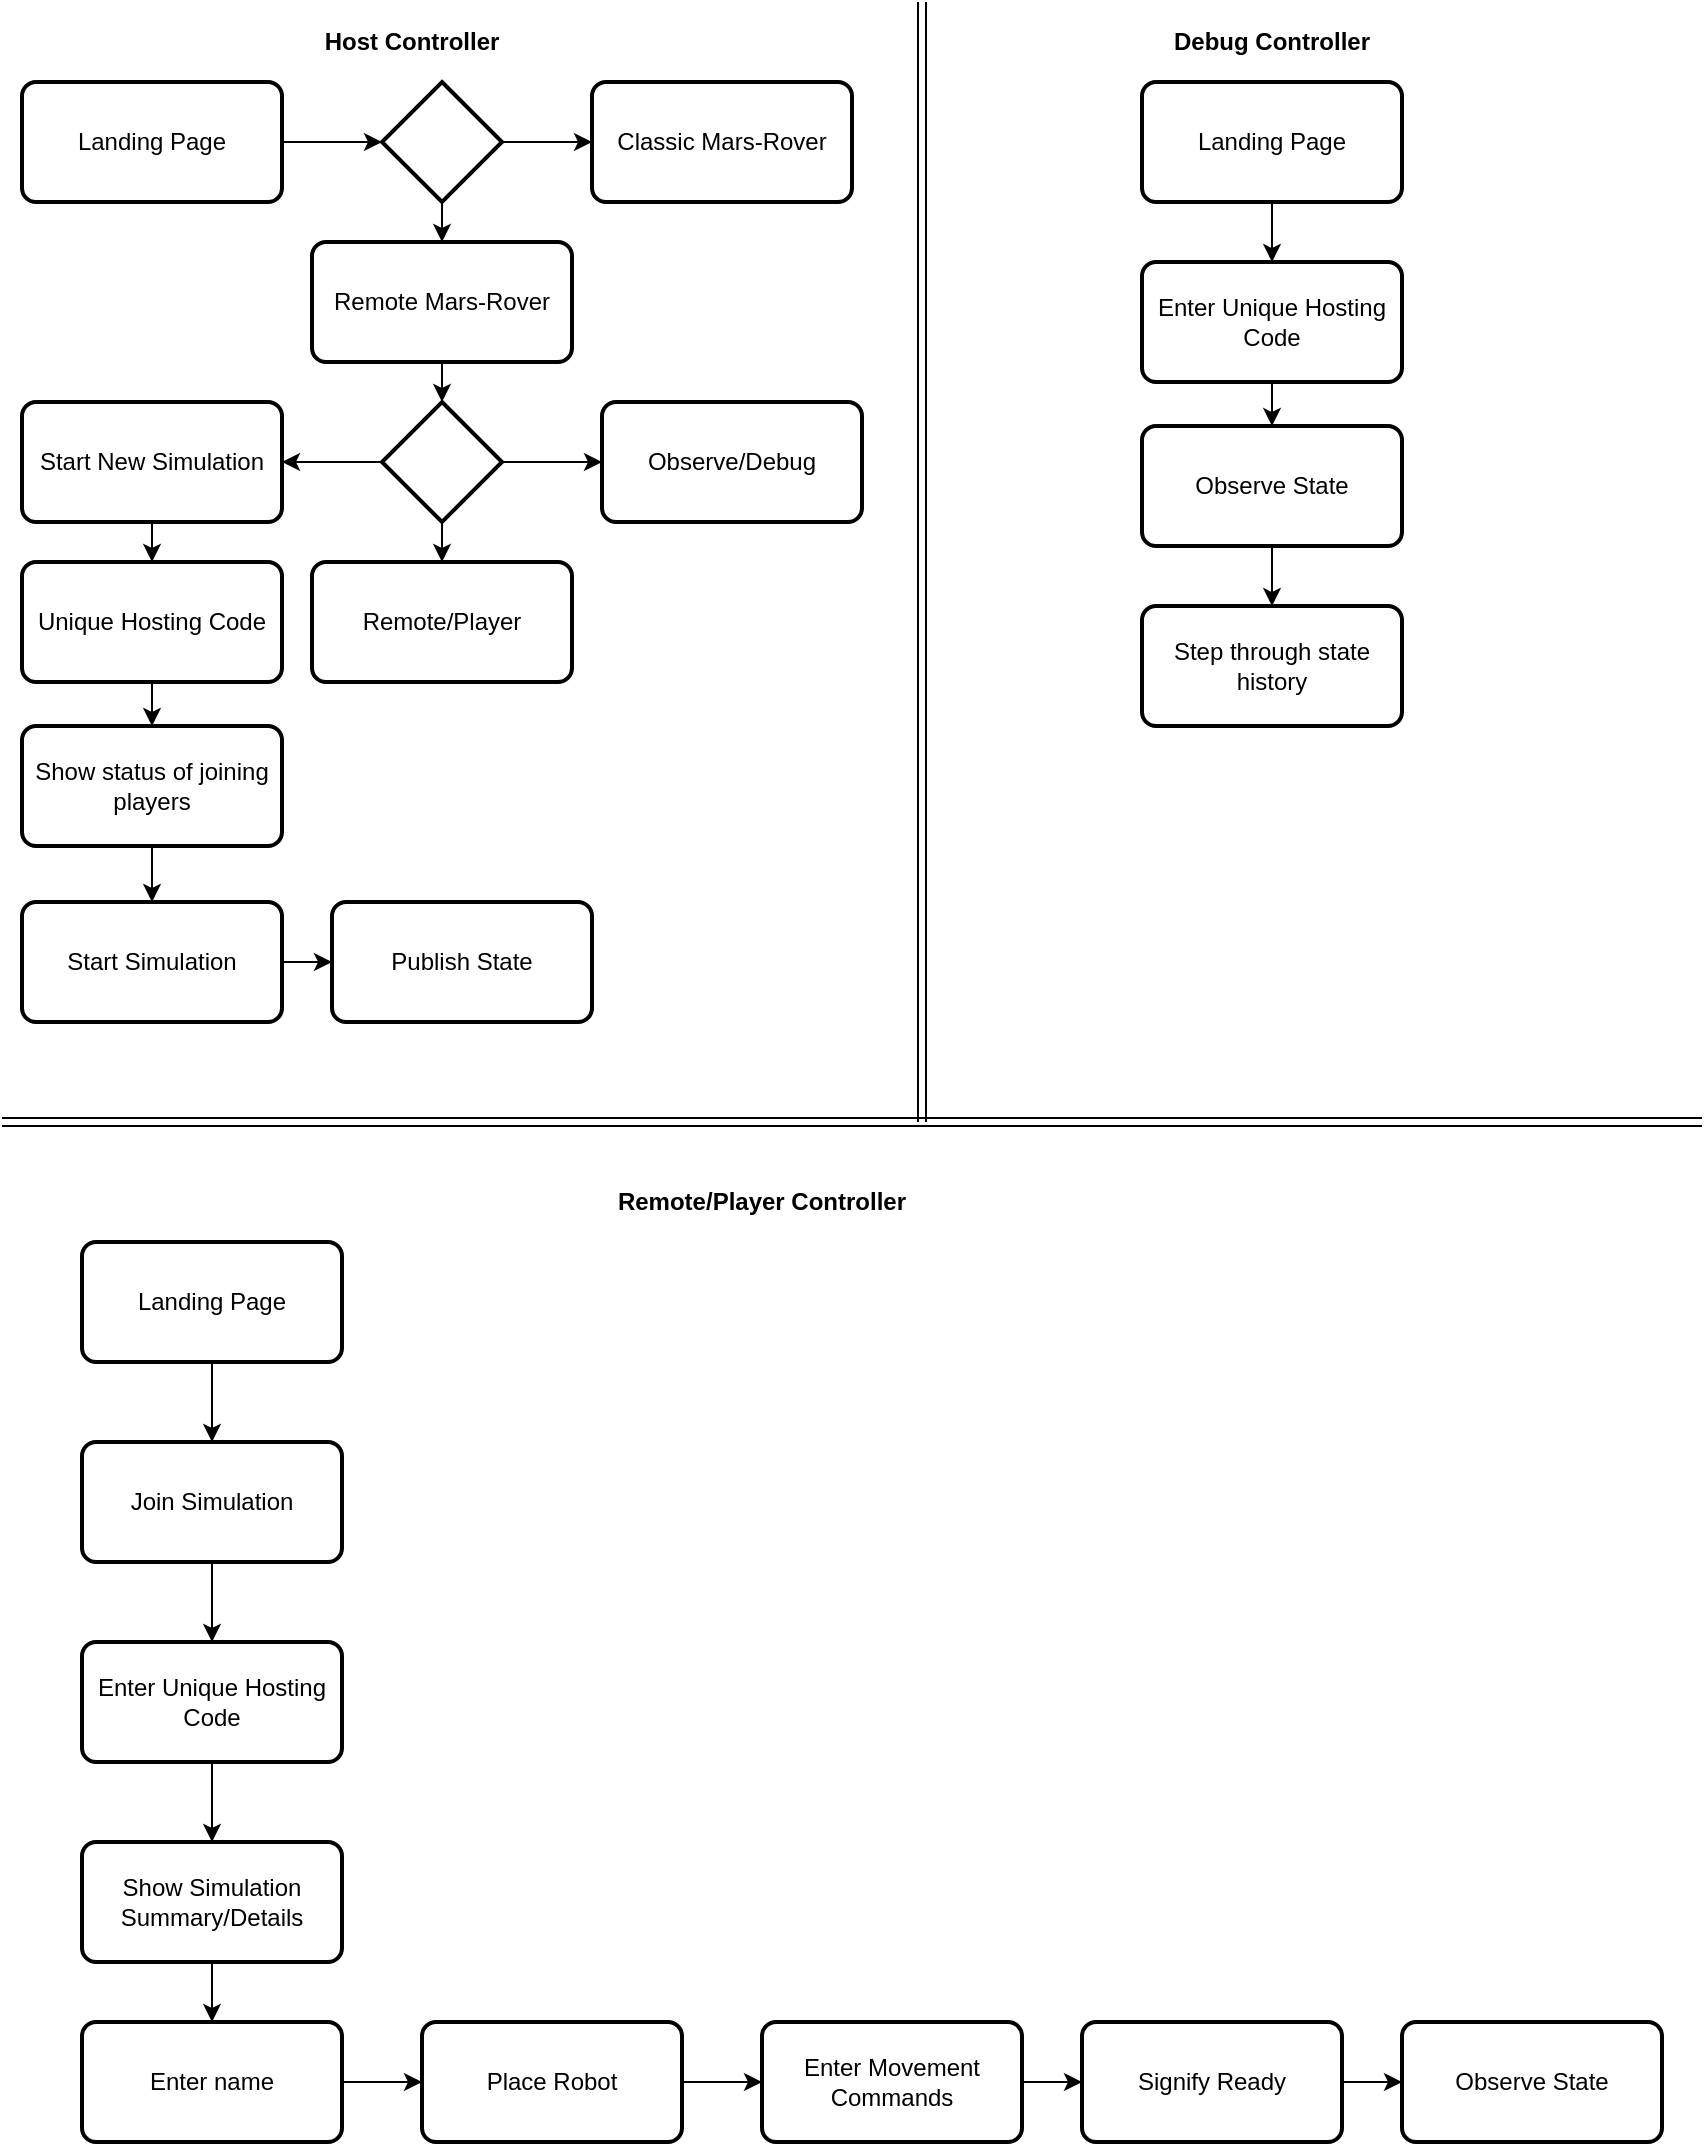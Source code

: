 <mxfile version="12.9.1" type="device"><diagram id="NNNwyy3qPtcEEc-mggc6" name="Page-1"><mxGraphModel dx="1422" dy="742" grid="1" gridSize="10" guides="1" tooltips="1" connect="1" arrows="1" fold="1" page="1" pageScale="1" pageWidth="850" pageHeight="1100" math="0" shadow="0"><root><mxCell id="0"/><mxCell id="1" parent="0"/><mxCell id="cNlN9bch7gxl4l4aKFts-80" style="edgeStyle=orthogonalEdgeStyle;rounded=0;orthogonalLoop=1;jettySize=auto;html=1;entryX=0;entryY=0.5;entryDx=0;entryDy=0;entryPerimeter=0;" edge="1" parent="1" source="cNlN9bch7gxl4l4aKFts-2" target="cNlN9bch7gxl4l4aKFts-3"><mxGeometry relative="1" as="geometry"/></mxCell><mxCell id="cNlN9bch7gxl4l4aKFts-2" value="Landing Page" style="rounded=1;whiteSpace=wrap;html=1;absoluteArcSize=1;arcSize=14;strokeWidth=2;" vertex="1" parent="1"><mxGeometry x="10" y="40" width="130" height="60" as="geometry"/></mxCell><mxCell id="cNlN9bch7gxl4l4aKFts-81" style="edgeStyle=orthogonalEdgeStyle;rounded=0;orthogonalLoop=1;jettySize=auto;html=1;entryX=0;entryY=0.5;entryDx=0;entryDy=0;" edge="1" parent="1" source="cNlN9bch7gxl4l4aKFts-3" target="cNlN9bch7gxl4l4aKFts-4"><mxGeometry relative="1" as="geometry"/></mxCell><mxCell id="cNlN9bch7gxl4l4aKFts-82" style="edgeStyle=orthogonalEdgeStyle;rounded=0;orthogonalLoop=1;jettySize=auto;html=1;entryX=0.5;entryY=0;entryDx=0;entryDy=0;" edge="1" parent="1" source="cNlN9bch7gxl4l4aKFts-3" target="cNlN9bch7gxl4l4aKFts-5"><mxGeometry relative="1" as="geometry"/></mxCell><mxCell id="cNlN9bch7gxl4l4aKFts-3" value="" style="strokeWidth=2;html=1;shape=mxgraph.flowchart.decision;whiteSpace=wrap;" vertex="1" parent="1"><mxGeometry x="190" y="40" width="60" height="60" as="geometry"/></mxCell><mxCell id="cNlN9bch7gxl4l4aKFts-4" value="Classic Mars-Rover" style="rounded=1;whiteSpace=wrap;html=1;absoluteArcSize=1;arcSize=14;strokeWidth=2;" vertex="1" parent="1"><mxGeometry x="295" y="40" width="130" height="60" as="geometry"/></mxCell><mxCell id="cNlN9bch7gxl4l4aKFts-85" style="edgeStyle=orthogonalEdgeStyle;rounded=0;orthogonalLoop=1;jettySize=auto;html=1;" edge="1" parent="1" source="cNlN9bch7gxl4l4aKFts-5" target="cNlN9bch7gxl4l4aKFts-78"><mxGeometry relative="1" as="geometry"/></mxCell><mxCell id="cNlN9bch7gxl4l4aKFts-5" value="Remote Mars-Rover" style="rounded=1;whiteSpace=wrap;html=1;absoluteArcSize=1;arcSize=14;strokeWidth=2;" vertex="1" parent="1"><mxGeometry x="155" y="120" width="130" height="60" as="geometry"/></mxCell><mxCell id="cNlN9bch7gxl4l4aKFts-25" style="edgeStyle=orthogonalEdgeStyle;rounded=0;orthogonalLoop=1;jettySize=auto;html=1;" edge="1" parent="1" source="cNlN9bch7gxl4l4aKFts-10" target="cNlN9bch7gxl4l4aKFts-24"><mxGeometry relative="1" as="geometry"/></mxCell><mxCell id="cNlN9bch7gxl4l4aKFts-10" value="Start New Simulation" style="rounded=1;whiteSpace=wrap;html=1;absoluteArcSize=1;arcSize=14;strokeWidth=2;" vertex="1" parent="1"><mxGeometry x="10" y="200" width="130" height="60" as="geometry"/></mxCell><mxCell id="cNlN9bch7gxl4l4aKFts-11" style="edgeStyle=orthogonalEdgeStyle;rounded=0;orthogonalLoop=1;jettySize=auto;html=1;exitX=0.5;exitY=1;exitDx=0;exitDy=0;" edge="1" parent="1" source="cNlN9bch7gxl4l4aKFts-10" target="cNlN9bch7gxl4l4aKFts-10"><mxGeometry relative="1" as="geometry"/></mxCell><mxCell id="cNlN9bch7gxl4l4aKFts-51" style="edgeStyle=orthogonalEdgeStyle;rounded=0;orthogonalLoop=1;jettySize=auto;html=1;" edge="1" parent="1" source="cNlN9bch7gxl4l4aKFts-24" target="cNlN9bch7gxl4l4aKFts-49"><mxGeometry relative="1" as="geometry"/></mxCell><mxCell id="cNlN9bch7gxl4l4aKFts-24" value="Unique Hosting Code" style="rounded=1;whiteSpace=wrap;html=1;absoluteArcSize=1;arcSize=14;strokeWidth=2;" vertex="1" parent="1"><mxGeometry x="10" y="280" width="130" height="60" as="geometry"/></mxCell><mxCell id="cNlN9bch7gxl4l4aKFts-26" value="Host Controller" style="text;html=1;strokeColor=none;fillColor=none;align=center;verticalAlign=middle;whiteSpace=wrap;rounded=0;fontStyle=1" vertex="1" parent="1"><mxGeometry x="75" y="10" width="260" height="20" as="geometry"/></mxCell><mxCell id="cNlN9bch7gxl4l4aKFts-27" value="Landing Page" style="rounded=1;whiteSpace=wrap;html=1;absoluteArcSize=1;arcSize=14;strokeWidth=2;" vertex="1" parent="1"><mxGeometry x="40" y="620" width="130" height="60" as="geometry"/></mxCell><mxCell id="cNlN9bch7gxl4l4aKFts-32" style="edgeStyle=orthogonalEdgeStyle;rounded=0;orthogonalLoop=1;jettySize=auto;html=1;entryX=0.5;entryY=0;entryDx=0;entryDy=0;" edge="1" parent="1" source="cNlN9bch7gxl4l4aKFts-33" target="cNlN9bch7gxl4l4aKFts-36"><mxGeometry relative="1" as="geometry"/></mxCell><mxCell id="cNlN9bch7gxl4l4aKFts-33" value="Join Simulation" style="rounded=1;whiteSpace=wrap;html=1;absoluteArcSize=1;arcSize=14;strokeWidth=2;" vertex="1" parent="1"><mxGeometry x="40" y="720" width="130" height="60" as="geometry"/></mxCell><mxCell id="cNlN9bch7gxl4l4aKFts-34" value="" style="endArrow=classic;html=1;exitX=0.5;exitY=1;exitDx=0;exitDy=0;entryX=0.5;entryY=0;entryDx=0;entryDy=0;" edge="1" parent="1" source="cNlN9bch7gxl4l4aKFts-27" target="cNlN9bch7gxl4l4aKFts-33"><mxGeometry width="50" height="50" relative="1" as="geometry"><mxPoint x="270" y="1030" as="sourcePoint"/><mxPoint x="105" y="710" as="targetPoint"/></mxGeometry></mxCell><mxCell id="cNlN9bch7gxl4l4aKFts-35" style="edgeStyle=orthogonalEdgeStyle;rounded=0;orthogonalLoop=1;jettySize=auto;html=1;" edge="1" parent="1" source="cNlN9bch7gxl4l4aKFts-36" target="cNlN9bch7gxl4l4aKFts-38"><mxGeometry relative="1" as="geometry"/></mxCell><mxCell id="cNlN9bch7gxl4l4aKFts-36" value="Enter Unique Hosting Code" style="rounded=1;whiteSpace=wrap;html=1;absoluteArcSize=1;arcSize=14;strokeWidth=2;" vertex="1" parent="1"><mxGeometry x="40" y="820" width="130" height="60" as="geometry"/></mxCell><mxCell id="cNlN9bch7gxl4l4aKFts-37" style="edgeStyle=orthogonalEdgeStyle;rounded=0;orthogonalLoop=1;jettySize=auto;html=1;exitX=0.5;exitY=1;exitDx=0;exitDy=0;" edge="1" parent="1" source="cNlN9bch7gxl4l4aKFts-36" target="cNlN9bch7gxl4l4aKFts-36"><mxGeometry relative="1" as="geometry"/></mxCell><mxCell id="cNlN9bch7gxl4l4aKFts-45" style="edgeStyle=orthogonalEdgeStyle;rounded=0;orthogonalLoop=1;jettySize=auto;html=1;entryX=0.5;entryY=0;entryDx=0;entryDy=0;" edge="1" parent="1" source="cNlN9bch7gxl4l4aKFts-38" target="cNlN9bch7gxl4l4aKFts-40"><mxGeometry relative="1" as="geometry"/></mxCell><mxCell id="cNlN9bch7gxl4l4aKFts-38" value="Show Simulation Summary/Details" style="rounded=1;whiteSpace=wrap;html=1;absoluteArcSize=1;arcSize=14;strokeWidth=2;" vertex="1" parent="1"><mxGeometry x="40" y="920" width="130" height="60" as="geometry"/></mxCell><mxCell id="cNlN9bch7gxl4l4aKFts-39" value="Remote/Player Controller" style="text;html=1;strokeColor=none;fillColor=none;align=center;verticalAlign=middle;whiteSpace=wrap;rounded=0;fontStyle=1" vertex="1" parent="1"><mxGeometry x="250" y="590" width="260" height="20" as="geometry"/></mxCell><mxCell id="cNlN9bch7gxl4l4aKFts-46" style="edgeStyle=orthogonalEdgeStyle;rounded=0;orthogonalLoop=1;jettySize=auto;html=1;entryX=0;entryY=0.5;entryDx=0;entryDy=0;" edge="1" parent="1" source="cNlN9bch7gxl4l4aKFts-40" target="cNlN9bch7gxl4l4aKFts-42"><mxGeometry relative="1" as="geometry"/></mxCell><mxCell id="cNlN9bch7gxl4l4aKFts-40" value="Enter name" style="rounded=1;whiteSpace=wrap;html=1;absoluteArcSize=1;arcSize=14;strokeWidth=2;" vertex="1" parent="1"><mxGeometry x="40" y="1010" width="130" height="60" as="geometry"/></mxCell><mxCell id="cNlN9bch7gxl4l4aKFts-47" style="edgeStyle=orthogonalEdgeStyle;rounded=0;orthogonalLoop=1;jettySize=auto;html=1;entryX=0;entryY=0.5;entryDx=0;entryDy=0;" edge="1" parent="1" source="cNlN9bch7gxl4l4aKFts-42" target="cNlN9bch7gxl4l4aKFts-43"><mxGeometry relative="1" as="geometry"/></mxCell><mxCell id="cNlN9bch7gxl4l4aKFts-42" value="Place Robot" style="rounded=1;whiteSpace=wrap;html=1;absoluteArcSize=1;arcSize=14;strokeWidth=2;" vertex="1" parent="1"><mxGeometry x="210" y="1010" width="130" height="60" as="geometry"/></mxCell><mxCell id="cNlN9bch7gxl4l4aKFts-48" style="edgeStyle=orthogonalEdgeStyle;rounded=0;orthogonalLoop=1;jettySize=auto;html=1;entryX=0;entryY=0.5;entryDx=0;entryDy=0;" edge="1" parent="1" source="cNlN9bch7gxl4l4aKFts-43" target="cNlN9bch7gxl4l4aKFts-44"><mxGeometry relative="1" as="geometry"/></mxCell><mxCell id="cNlN9bch7gxl4l4aKFts-43" value="Enter Movement Commands" style="rounded=1;whiteSpace=wrap;html=1;absoluteArcSize=1;arcSize=14;strokeWidth=2;" vertex="1" parent="1"><mxGeometry x="380" y="1010" width="130" height="60" as="geometry"/></mxCell><mxCell id="cNlN9bch7gxl4l4aKFts-73" style="edgeStyle=orthogonalEdgeStyle;rounded=0;orthogonalLoop=1;jettySize=auto;html=1;entryX=0;entryY=0.5;entryDx=0;entryDy=0;" edge="1" parent="1" source="cNlN9bch7gxl4l4aKFts-44" target="cNlN9bch7gxl4l4aKFts-72"><mxGeometry relative="1" as="geometry"/></mxCell><mxCell id="cNlN9bch7gxl4l4aKFts-44" value="Signify Ready" style="rounded=1;whiteSpace=wrap;html=1;absoluteArcSize=1;arcSize=14;strokeWidth=2;" vertex="1" parent="1"><mxGeometry x="540" y="1010" width="130" height="60" as="geometry"/></mxCell><mxCell id="cNlN9bch7gxl4l4aKFts-89" style="edgeStyle=orthogonalEdgeStyle;rounded=0;orthogonalLoop=1;jettySize=auto;html=1;entryX=0.5;entryY=0;entryDx=0;entryDy=0;" edge="1" parent="1" source="cNlN9bch7gxl4l4aKFts-49" target="cNlN9bch7gxl4l4aKFts-50"><mxGeometry relative="1" as="geometry"/></mxCell><mxCell id="cNlN9bch7gxl4l4aKFts-49" value="Show status of joining players" style="rounded=1;whiteSpace=wrap;html=1;absoluteArcSize=1;arcSize=14;strokeWidth=2;" vertex="1" parent="1"><mxGeometry x="10" y="362" width="130" height="60" as="geometry"/></mxCell><mxCell id="cNlN9bch7gxl4l4aKFts-71" style="edgeStyle=orthogonalEdgeStyle;rounded=0;orthogonalLoop=1;jettySize=auto;html=1;" edge="1" parent="1" source="cNlN9bch7gxl4l4aKFts-50" target="cNlN9bch7gxl4l4aKFts-70"><mxGeometry relative="1" as="geometry"/></mxCell><mxCell id="cNlN9bch7gxl4l4aKFts-50" value="Start Simulation" style="rounded=1;whiteSpace=wrap;html=1;absoluteArcSize=1;arcSize=14;strokeWidth=2;" vertex="1" parent="1"><mxGeometry x="10" y="450" width="130" height="60" as="geometry"/></mxCell><mxCell id="cNlN9bch7gxl4l4aKFts-53" value="Landing Page" style="rounded=1;whiteSpace=wrap;html=1;absoluteArcSize=1;arcSize=14;strokeWidth=2;" vertex="1" parent="1"><mxGeometry x="570" y="40" width="130" height="60" as="geometry"/></mxCell><mxCell id="cNlN9bch7gxl4l4aKFts-58" style="edgeStyle=orthogonalEdgeStyle;rounded=0;orthogonalLoop=1;jettySize=auto;html=1;entryX=0.5;entryY=0;entryDx=0;entryDy=0;" edge="1" parent="1" source="cNlN9bch7gxl4l4aKFts-59" target="cNlN9bch7gxl4l4aKFts-62"><mxGeometry relative="1" as="geometry"/></mxCell><mxCell id="cNlN9bch7gxl4l4aKFts-59" value="Enter Unique Hosting Code" style="rounded=1;whiteSpace=wrap;html=1;absoluteArcSize=1;arcSize=14;strokeWidth=2;" vertex="1" parent="1"><mxGeometry x="570" y="130" width="130" height="60" as="geometry"/></mxCell><mxCell id="cNlN9bch7gxl4l4aKFts-60" value="" style="endArrow=classic;html=1;exitX=0.5;exitY=1;exitDx=0;exitDy=0;entryX=0.5;entryY=0;entryDx=0;entryDy=0;" edge="1" parent="1" source="cNlN9bch7gxl4l4aKFts-53" target="cNlN9bch7gxl4l4aKFts-59"><mxGeometry width="50" height="50" relative="1" as="geometry"><mxPoint x="800" y="450" as="sourcePoint"/><mxPoint x="635" y="130" as="targetPoint"/></mxGeometry></mxCell><mxCell id="cNlN9bch7gxl4l4aKFts-75" style="edgeStyle=orthogonalEdgeStyle;rounded=0;orthogonalLoop=1;jettySize=auto;html=1;entryX=0.5;entryY=0;entryDx=0;entryDy=0;" edge="1" parent="1" source="cNlN9bch7gxl4l4aKFts-62" target="cNlN9bch7gxl4l4aKFts-74"><mxGeometry relative="1" as="geometry"/></mxCell><mxCell id="cNlN9bch7gxl4l4aKFts-62" value="Observe State" style="rounded=1;whiteSpace=wrap;html=1;absoluteArcSize=1;arcSize=14;strokeWidth=2;" vertex="1" parent="1"><mxGeometry x="570" y="212" width="130" height="60" as="geometry"/></mxCell><mxCell id="cNlN9bch7gxl4l4aKFts-63" style="edgeStyle=orthogonalEdgeStyle;rounded=0;orthogonalLoop=1;jettySize=auto;html=1;exitX=0.5;exitY=1;exitDx=0;exitDy=0;" edge="1" parent="1" source="cNlN9bch7gxl4l4aKFts-62" target="cNlN9bch7gxl4l4aKFts-62"><mxGeometry relative="1" as="geometry"/></mxCell><mxCell id="cNlN9bch7gxl4l4aKFts-66" value="Debug Controller" style="text;html=1;strokeColor=none;fillColor=none;align=center;verticalAlign=middle;whiteSpace=wrap;rounded=0;fontStyle=1" vertex="1" parent="1"><mxGeometry x="505" y="10" width="260" height="20" as="geometry"/></mxCell><mxCell id="cNlN9bch7gxl4l4aKFts-70" value="Publish State" style="rounded=1;whiteSpace=wrap;html=1;absoluteArcSize=1;arcSize=14;strokeWidth=2;" vertex="1" parent="1"><mxGeometry x="165" y="450" width="130" height="60" as="geometry"/></mxCell><mxCell id="cNlN9bch7gxl4l4aKFts-72" value="Observe State" style="rounded=1;whiteSpace=wrap;html=1;absoluteArcSize=1;arcSize=14;strokeWidth=2;" vertex="1" parent="1"><mxGeometry x="700" y="1010" width="130" height="60" as="geometry"/></mxCell><mxCell id="cNlN9bch7gxl4l4aKFts-74" value="Step through state history" style="rounded=1;whiteSpace=wrap;html=1;absoluteArcSize=1;arcSize=14;strokeWidth=2;" vertex="1" parent="1"><mxGeometry x="570" y="302" width="130" height="60" as="geometry"/></mxCell><mxCell id="cNlN9bch7gxl4l4aKFts-76" value="" style="shape=link;html=1;" edge="1" parent="1"><mxGeometry width="50" height="50" relative="1" as="geometry"><mxPoint y="560" as="sourcePoint"/><mxPoint x="850" y="560" as="targetPoint"/></mxGeometry></mxCell><mxCell id="cNlN9bch7gxl4l4aKFts-77" value="" style="shape=link;html=1;" edge="1" parent="1"><mxGeometry width="50" height="50" relative="1" as="geometry"><mxPoint x="460" as="sourcePoint"/><mxPoint x="460" y="560" as="targetPoint"/></mxGeometry></mxCell><mxCell id="cNlN9bch7gxl4l4aKFts-86" style="edgeStyle=orthogonalEdgeStyle;rounded=0;orthogonalLoop=1;jettySize=auto;html=1;entryX=0.5;entryY=0;entryDx=0;entryDy=0;" edge="1" parent="1" source="cNlN9bch7gxl4l4aKFts-78" target="cNlN9bch7gxl4l4aKFts-84"><mxGeometry relative="1" as="geometry"/></mxCell><mxCell id="cNlN9bch7gxl4l4aKFts-87" style="edgeStyle=orthogonalEdgeStyle;rounded=0;orthogonalLoop=1;jettySize=auto;html=1;entryX=0;entryY=0.5;entryDx=0;entryDy=0;" edge="1" parent="1" source="cNlN9bch7gxl4l4aKFts-78" target="cNlN9bch7gxl4l4aKFts-79"><mxGeometry relative="1" as="geometry"/></mxCell><mxCell id="cNlN9bch7gxl4l4aKFts-88" style="edgeStyle=orthogonalEdgeStyle;rounded=0;orthogonalLoop=1;jettySize=auto;html=1;entryX=1;entryY=0.5;entryDx=0;entryDy=0;" edge="1" parent="1" source="cNlN9bch7gxl4l4aKFts-78" target="cNlN9bch7gxl4l4aKFts-10"><mxGeometry relative="1" as="geometry"/></mxCell><mxCell id="cNlN9bch7gxl4l4aKFts-78" value="" style="strokeWidth=2;html=1;shape=mxgraph.flowchart.decision;whiteSpace=wrap;" vertex="1" parent="1"><mxGeometry x="190" y="200" width="60" height="60" as="geometry"/></mxCell><mxCell id="cNlN9bch7gxl4l4aKFts-79" value="Observe/Debug" style="rounded=1;whiteSpace=wrap;html=1;absoluteArcSize=1;arcSize=14;strokeWidth=2;" vertex="1" parent="1"><mxGeometry x="300" y="200" width="130" height="60" as="geometry"/></mxCell><mxCell id="cNlN9bch7gxl4l4aKFts-84" value="Remote/Player" style="rounded=1;whiteSpace=wrap;html=1;absoluteArcSize=1;arcSize=14;strokeWidth=2;" vertex="1" parent="1"><mxGeometry x="155" y="280" width="130" height="60" as="geometry"/></mxCell></root></mxGraphModel></diagram></mxfile>